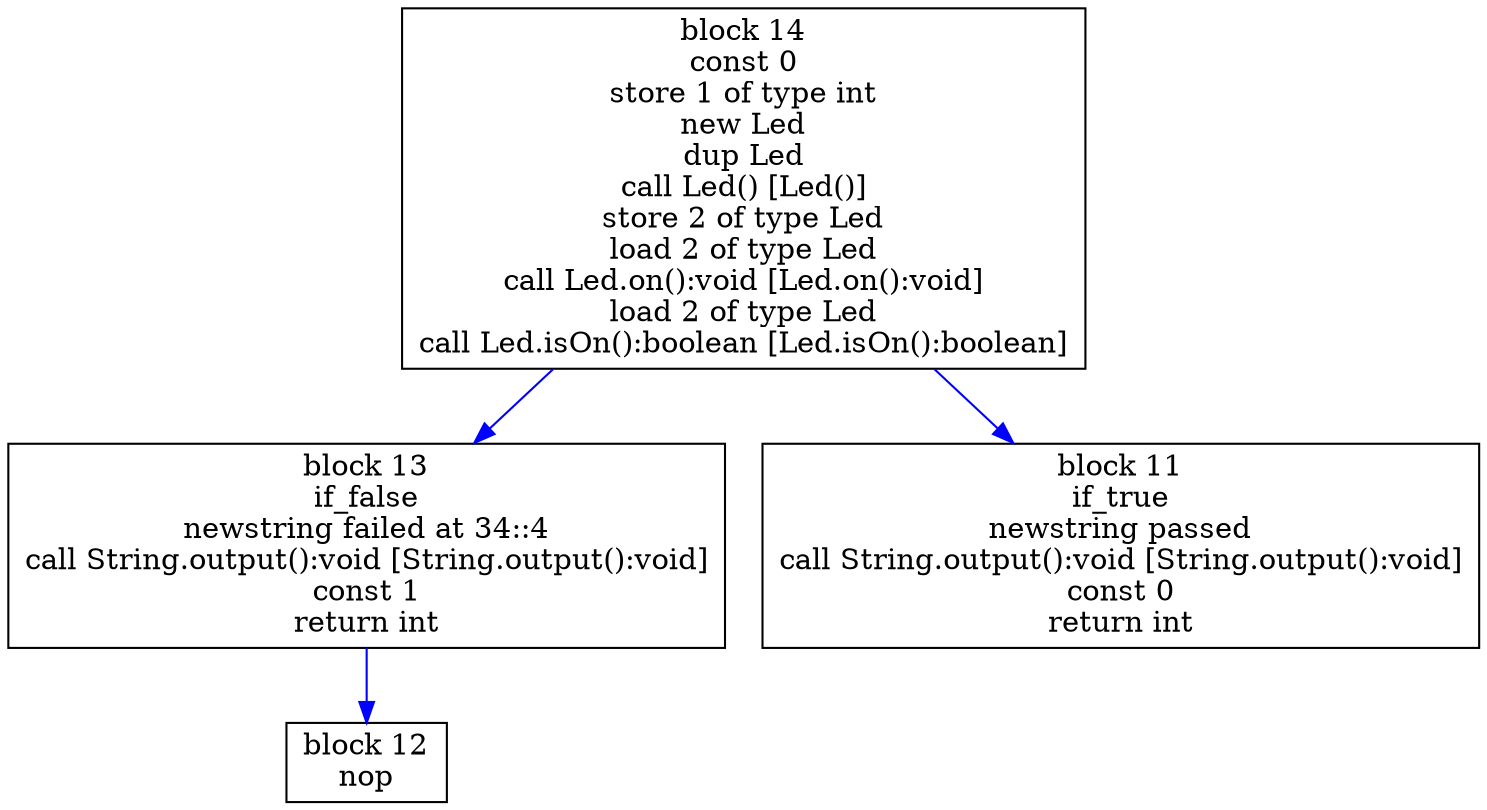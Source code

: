 digraph "Led.culattone():void" {
size = "11,7.5";
codeblock_14 [ shape = box, label = "block 14\nconst 0\nstore 1 of type int\nnew Led\ndup Led\ncall Led() [Led()]\nstore 2 of type Led\nload 2 of type Led\ncall Led.on():void [Led.on():void]\nload 2 of type Led\ncall Led.isOn():boolean [Led.isOn():boolean]"];
codeblock_13 [ shape = box, label = "block 13\nif_false\nnewstring failed at 34::4\ncall String.output():void [String.output():void]\nconst 1\nreturn int"];
codeblock_12 [ shape = box, label = "block 12\nnop"];
codeblock_13->codeblock_12 [color = blue label = "" fontsize = 8]
codeblock_14->codeblock_13 [color = blue label = "" fontsize = 8]
codeblock_11 [ shape = box, label = "block 11\nif_true\nnewstring passed\ncall String.output():void [String.output():void]\nconst 0\nreturn int"];
codeblock_14->codeblock_11 [color = blue label = "" fontsize = 8]
}
